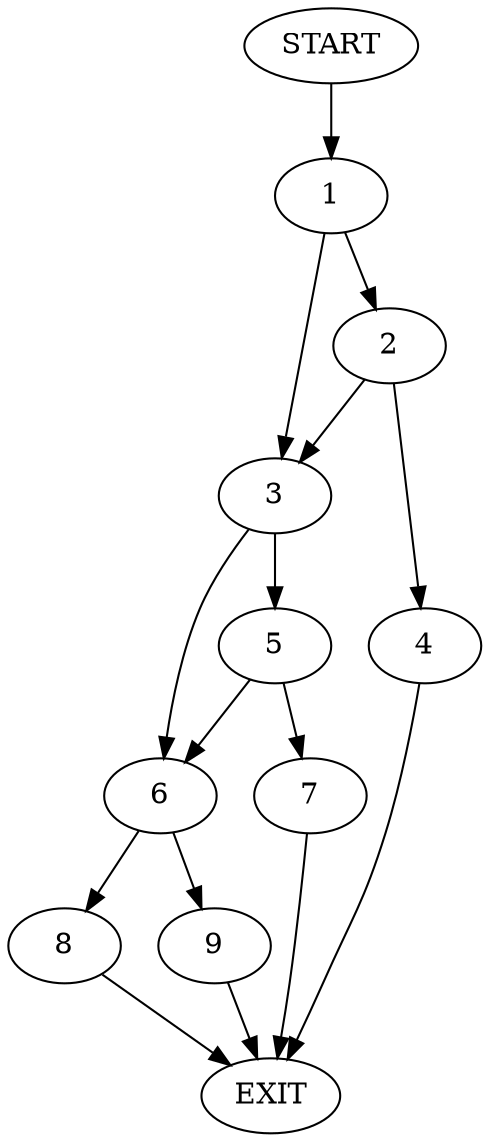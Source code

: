 digraph {
0 [label="START"]
10 [label="EXIT"]
0 -> 1
1 -> 2
1 -> 3
2 -> 4
2 -> 3
3 -> 5
3 -> 6
4 -> 10
5 -> 6
5 -> 7
6 -> 8
6 -> 9
7 -> 10
8 -> 10
9 -> 10
}
